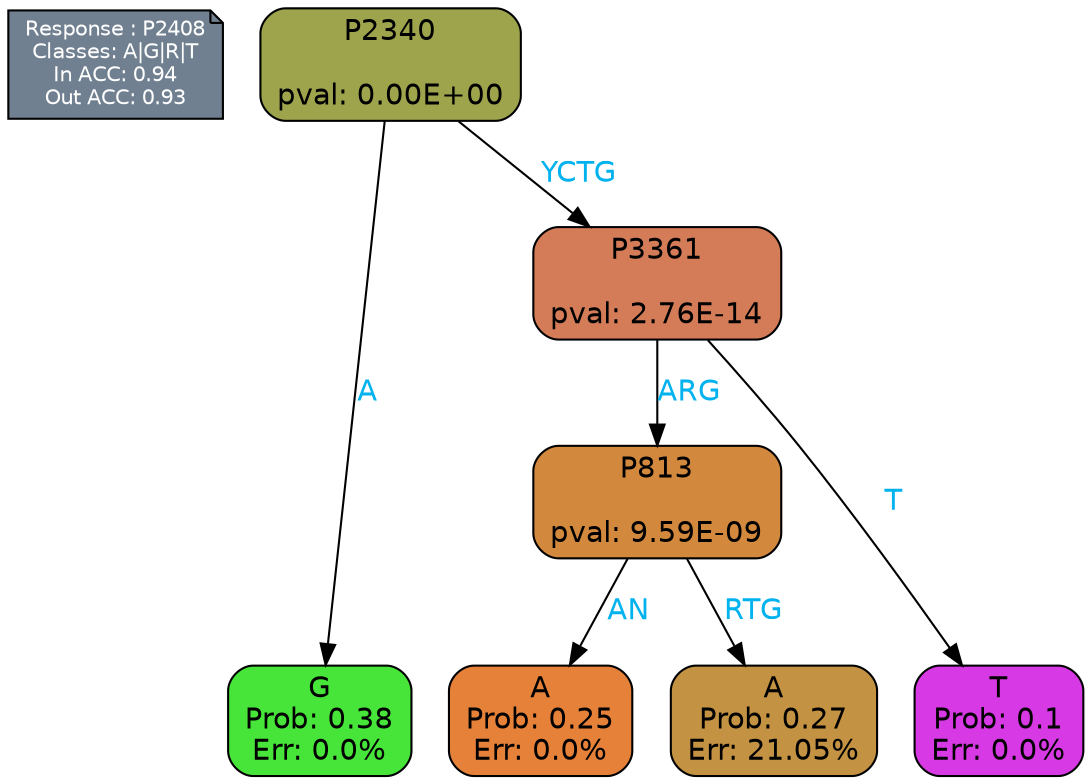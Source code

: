 digraph Tree {
node [shape=box, style="filled, rounded", color="black", fontname=helvetica] ;
graph [ranksep=equally, splines=polylines, bgcolor=transparent, dpi=600] ;
edge [fontname=helvetica] ;
LEGEND [label="Response : P2408
Classes: A|G|R|T
In ACC: 0.94
Out ACC: 0.93
",shape=note,align=left,style=filled,fillcolor="slategray",fontcolor="white",fontsize=10];1 [label="P2340

pval: 0.00E+00", fillcolor="#9ea44c"] ;
2 [label="G
Prob: 0.38
Err: 0.0%", fillcolor="#47e539"] ;
3 [label="P3361

pval: 2.76E-14", fillcolor="#d47c58"] ;
4 [label="P813

pval: 9.59E-09", fillcolor="#d3893d"] ;
5 [label="A
Prob: 0.25
Err: 0.0%", fillcolor="#e58139"] ;
6 [label="A
Prob: 0.27
Err: 21.05%", fillcolor="#c39242"] ;
7 [label="T
Prob: 0.1
Err: 0.0%", fillcolor="#d739e5"] ;
1 -> 2 [label="A",fontcolor=deepskyblue2] ;
1 -> 3 [label="YCTG",fontcolor=deepskyblue2] ;
3 -> 4 [label="ARG",fontcolor=deepskyblue2] ;
3 -> 7 [label="T",fontcolor=deepskyblue2] ;
4 -> 5 [label="AN",fontcolor=deepskyblue2] ;
4 -> 6 [label="RTG",fontcolor=deepskyblue2] ;
{rank = same; 2;5;6;7;}{rank = same; LEGEND;1;}}